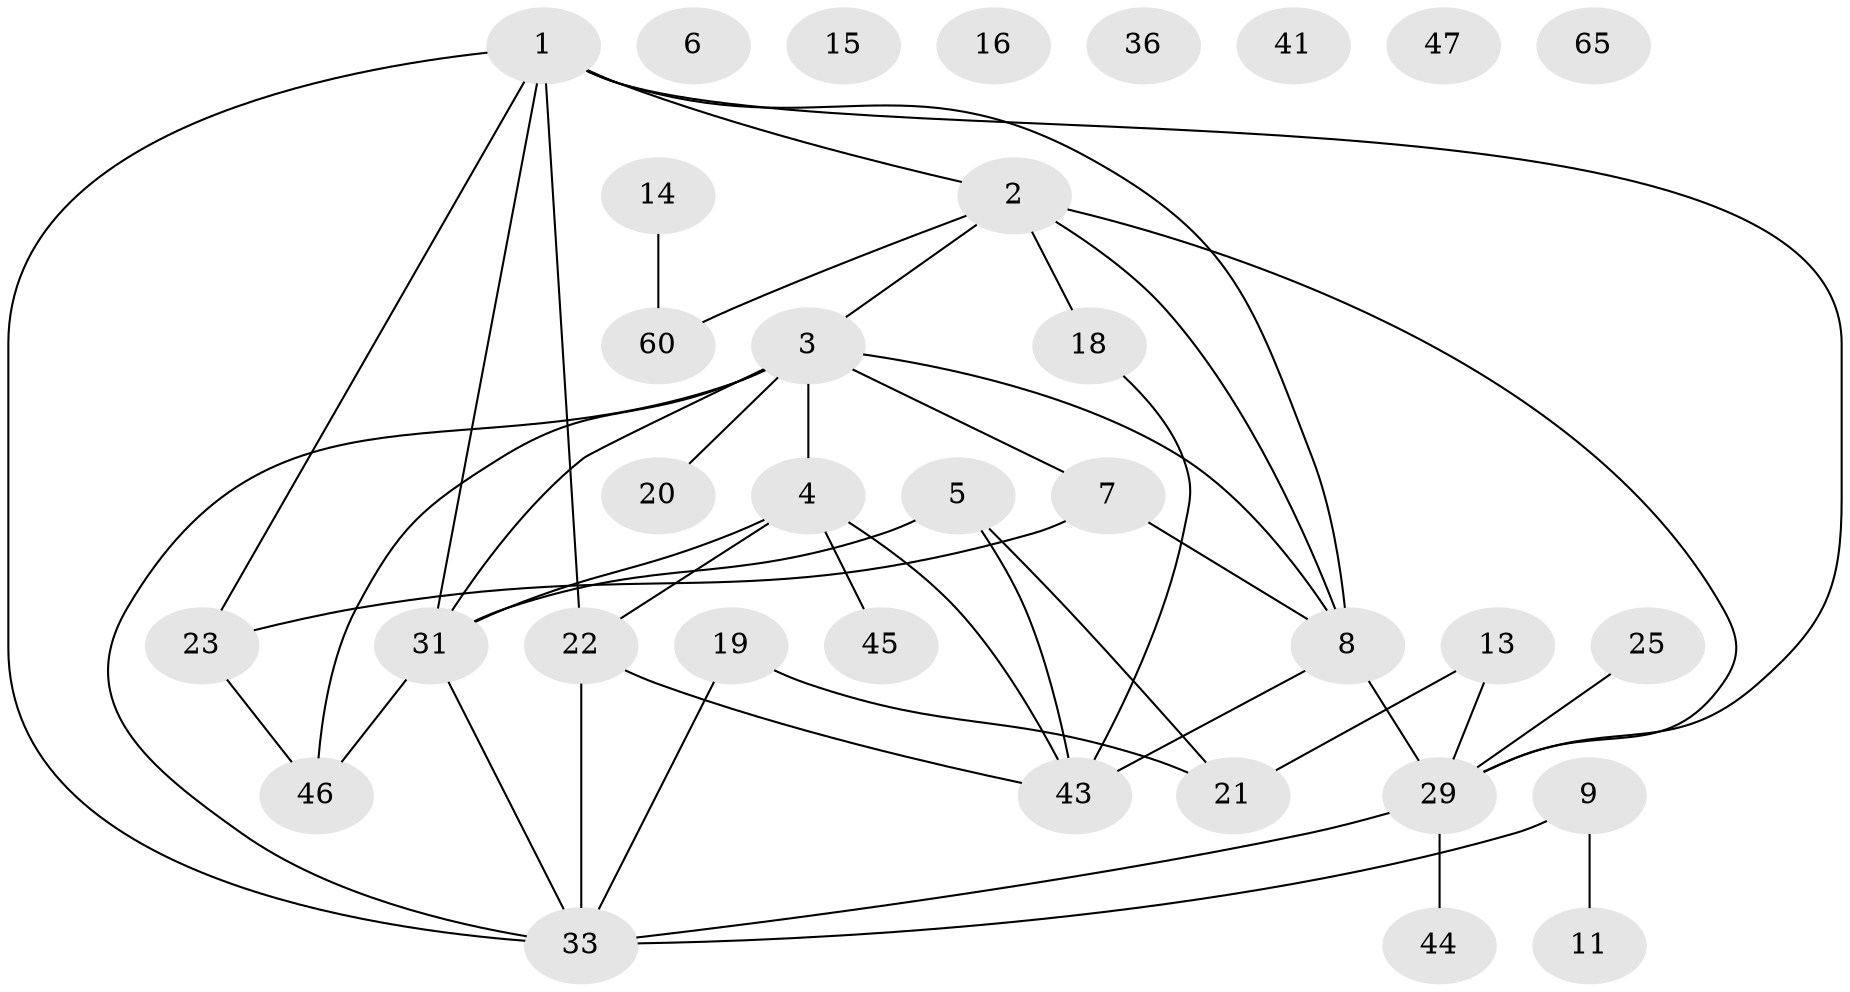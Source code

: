 // original degree distribution, {4: 0.18181818181818182, 3: 0.24242424242424243, 8: 0.015151515151515152, 0: 0.10606060606060606, 1: 0.18181818181818182, 2: 0.19696969696969696, 6: 0.015151515151515152, 5: 0.045454545454545456, 7: 0.015151515151515152}
// Generated by graph-tools (version 1.1) at 2025/13/03/09/25 04:13:13]
// undirected, 33 vertices, 46 edges
graph export_dot {
graph [start="1"]
  node [color=gray90,style=filled];
  1 [super="+64+28+26+35"];
  2 [super="+50"];
  3 [super="+24"];
  4 [super="+34"];
  5 [super="+39"];
  6;
  7 [super="+17"];
  8 [super="+55+10+12"];
  9;
  11;
  13;
  14;
  15;
  16;
  18 [super="+37"];
  19 [super="+32"];
  20;
  21;
  22;
  23;
  25 [super="+27"];
  29 [super="+48+30"];
  31 [super="+51+38"];
  33 [super="+40"];
  36;
  41;
  43 [super="+63+49"];
  44 [super="+62"];
  45;
  46;
  47;
  60 [super="+61"];
  65;
  1 -- 2;
  1 -- 33;
  1 -- 23;
  1 -- 29;
  1 -- 31;
  1 -- 8;
  1 -- 22;
  2 -- 3;
  2 -- 60;
  2 -- 29;
  2 -- 18;
  2 -- 8;
  3 -- 4 [weight=2];
  3 -- 33;
  3 -- 31 [weight=2];
  3 -- 7;
  3 -- 8;
  3 -- 20;
  3 -- 46;
  4 -- 45;
  4 -- 22;
  4 -- 31;
  4 -- 43;
  5 -- 21;
  5 -- 43;
  5 -- 31 [weight=2];
  7 -- 23;
  7 -- 8;
  8 -- 43;
  8 -- 29 [weight=2];
  9 -- 11;
  9 -- 33;
  13 -- 21;
  13 -- 29;
  14 -- 60;
  18 -- 43;
  19 -- 21;
  19 -- 33;
  22 -- 33;
  22 -- 43;
  23 -- 46;
  25 -- 29;
  29 -- 44 [weight=2];
  29 -- 33;
  31 -- 46;
  31 -- 33;
}
